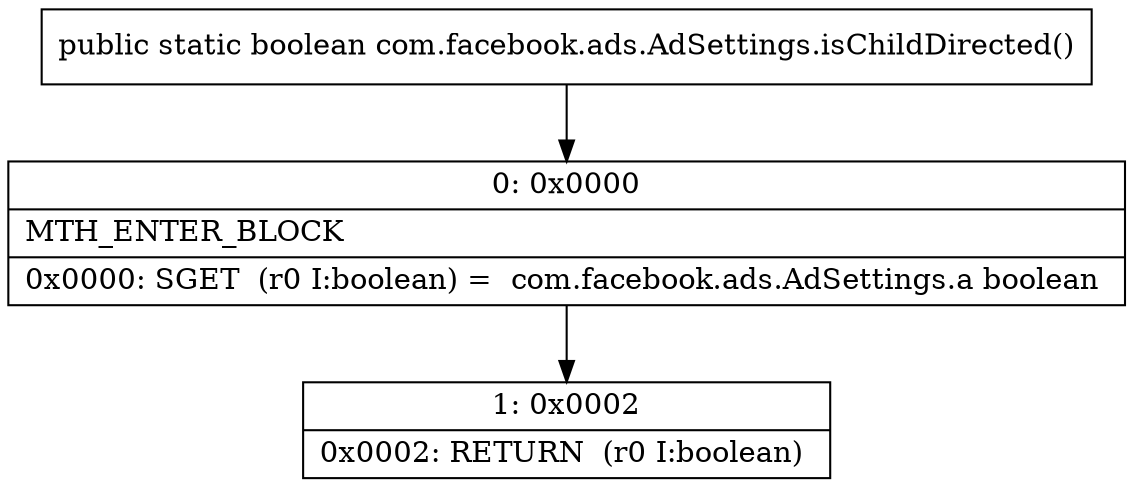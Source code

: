 digraph "CFG forcom.facebook.ads.AdSettings.isChildDirected()Z" {
Node_0 [shape=record,label="{0\:\ 0x0000|MTH_ENTER_BLOCK\l|0x0000: SGET  (r0 I:boolean) =  com.facebook.ads.AdSettings.a boolean \l}"];
Node_1 [shape=record,label="{1\:\ 0x0002|0x0002: RETURN  (r0 I:boolean) \l}"];
MethodNode[shape=record,label="{public static boolean com.facebook.ads.AdSettings.isChildDirected() }"];
MethodNode -> Node_0;
Node_0 -> Node_1;
}

